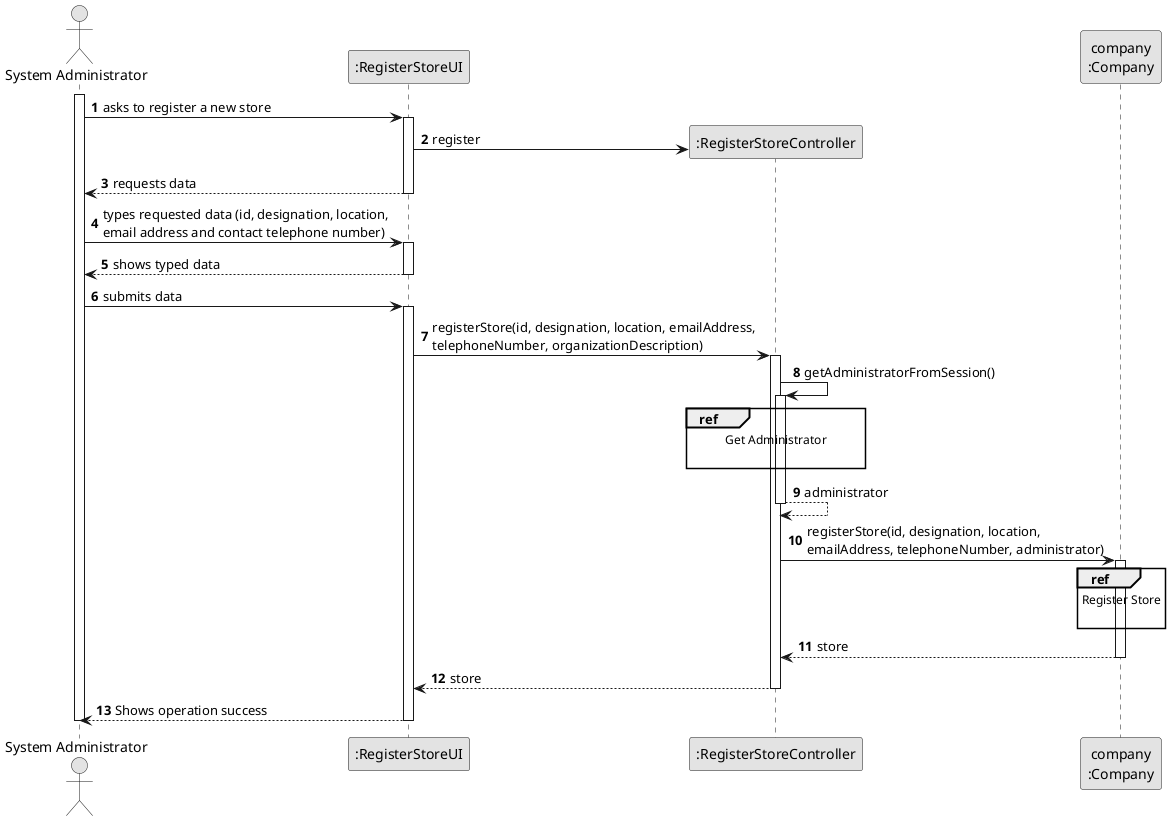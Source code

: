 @startuml
skinparam monochrome true
skinparam packageStyle rectangle
skinparam shadowing false

autonumber

'hide footbox
actor "System Administrator" as ADM
participant ":RegisterStoreUI" as UI
participant ":RegisterStoreController" as CTRL
participant "company\n:Company" as Company

activate ADM

    ADM -> UI : asks to register a new store
    activate UI

        UI -> CTRL** : register
        UI --> ADM: requests data
        deactivate UI

    ADM -> UI : types requested data (id, designation, location, \nemail address and contact telephone number)
    activate UI
        UI --> ADM : shows typed data
        deactivate UI

    ADM -> UI : submits data
    activate UI

        UI -> CTRL : registerStore(id, designation, location, emailAddress, \ntelephoneNumber, organizationDescription)
        activate CTRL

            CTRL -> CTRL: getAdministratorFromSession()
            activate CTRL

                ref over CTRL
                    Get Administrator

                end
            CTRL --> CTRL: administrator
            deactivate CTRL

            CTRL -> Company: registerStore(id, designation, location, \nemailAddress, telephoneNumber, administrator)
            activate Company

                ref over Company
                    Register Store

                end

                Company --> CTRL : store
            deactivate Company

            CTRL --> UI: store
            deactivate CTRL
            UI --> ADM: Shows operation success
    deactivate UI

deactivate ADM

@enduml